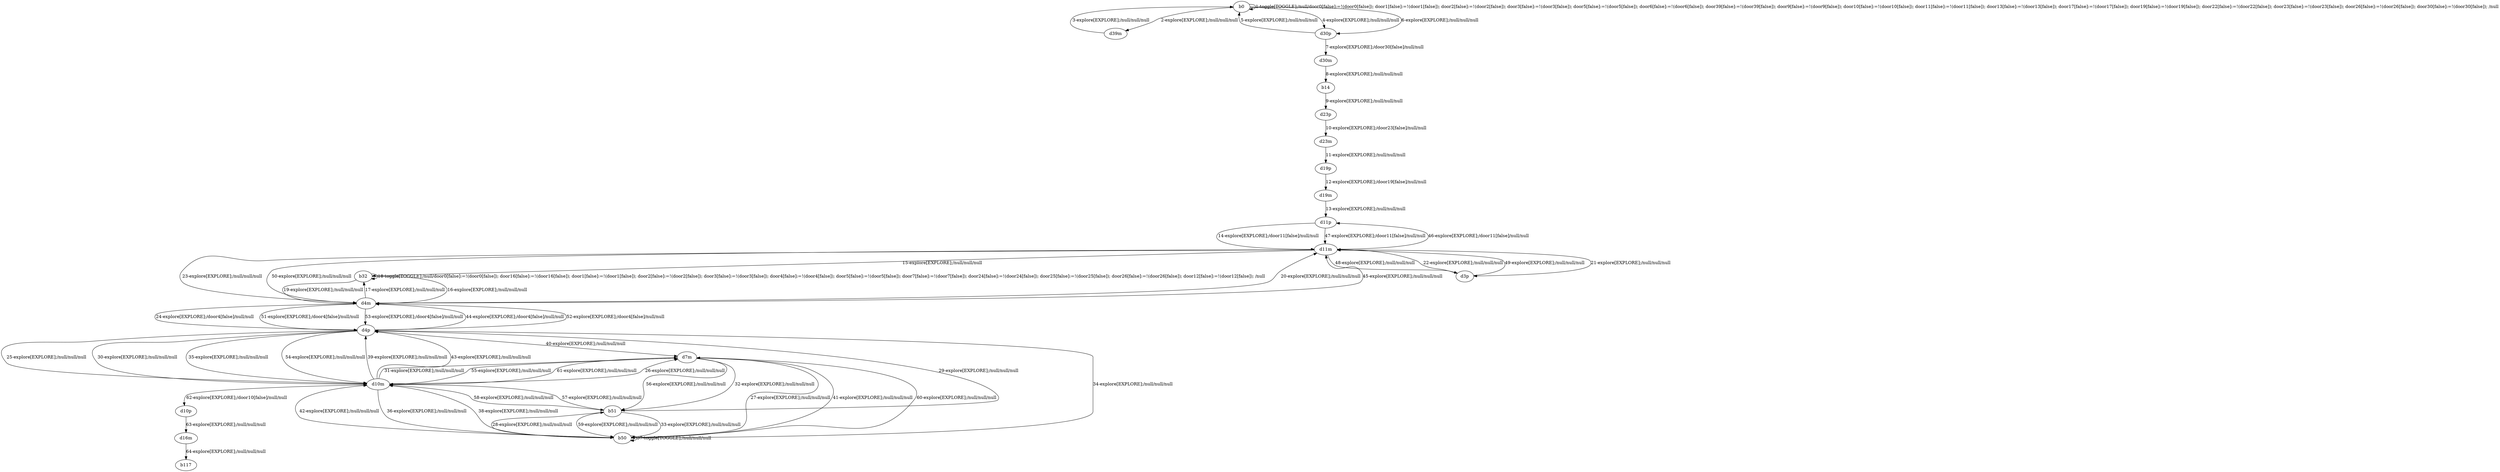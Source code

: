 # Total number of goals covered by this test: 1
# d16m --> b117

digraph g {
"b0" -> "b0" [label = "1-toggle[TOGGLE];/null/door0[false]:=!(door0[false]); door1[false]:=!(door1[false]); door2[false]:=!(door2[false]); door3[false]:=!(door3[false]); door5[false]:=!(door5[false]); door6[false]:=!(door6[false]); door39[false]:=!(door39[false]); door9[false]:=!(door9[false]); door10[false]:=!(door10[false]); door11[false]:=!(door11[false]); door13[false]:=!(door13[false]); door17[false]:=!(door17[false]); door19[false]:=!(door19[false]); door22[false]:=!(door22[false]); door23[false]:=!(door23[false]); door26[false]:=!(door26[false]); door30[false]:=!(door30[false]); /null"];
"b0" -> "d39m" [label = "2-explore[EXPLORE];/null/null/null"];
"d39m" -> "b0" [label = "3-explore[EXPLORE];/null/null/null"];
"b0" -> "d30p" [label = "4-explore[EXPLORE];/null/null/null"];
"d30p" -> "b0" [label = "5-explore[EXPLORE];/null/null/null"];
"b0" -> "d30p" [label = "6-explore[EXPLORE];/null/null/null"];
"d30p" -> "d30m" [label = "7-explore[EXPLORE];/door30[false]/null/null"];
"d30m" -> "b14" [label = "8-explore[EXPLORE];/null/null/null"];
"b14" -> "d23p" [label = "9-explore[EXPLORE];/null/null/null"];
"d23p" -> "d23m" [label = "10-explore[EXPLORE];/door23[false]/null/null"];
"d23m" -> "d19p" [label = "11-explore[EXPLORE];/null/null/null"];
"d19p" -> "d19m" [label = "12-explore[EXPLORE];/door19[false]/null/null"];
"d19m" -> "d11p" [label = "13-explore[EXPLORE];/null/null/null"];
"d11p" -> "d11m" [label = "14-explore[EXPLORE];/door11[false]/null/null"];
"d11m" -> "b32" [label = "15-explore[EXPLORE];/null/null/null"];
"b32" -> "d4m" [label = "16-explore[EXPLORE];/null/null/null"];
"d4m" -> "b32" [label = "17-explore[EXPLORE];/null/null/null"];
"b32" -> "b32" [label = "18-toggle[TOGGLE];/null/door0[false]:=!(door0[false]); door16[false]:=!(door16[false]); door1[false]:=!(door1[false]); door2[false]:=!(door2[false]); door3[false]:=!(door3[false]); door4[false]:=!(door4[false]); door5[false]:=!(door5[false]); door7[false]:=!(door7[false]); door24[false]:=!(door24[false]); door25[false]:=!(door25[false]); door26[false]:=!(door26[false]); door12[false]:=!(door12[false]); /null"];
"b32" -> "d4m" [label = "19-explore[EXPLORE];/null/null/null"];
"d4m" -> "d11m" [label = "20-explore[EXPLORE];/null/null/null"];
"d11m" -> "d3p" [label = "21-explore[EXPLORE];/null/null/null"];
"d3p" -> "d11m" [label = "22-explore[EXPLORE];/null/null/null"];
"d11m" -> "d4m" [label = "23-explore[EXPLORE];/null/null/null"];
"d4m" -> "d4p" [label = "24-explore[EXPLORE];/door4[false]/null/null"];
"d4p" -> "d10m" [label = "25-explore[EXPLORE];/null/null/null"];
"d10m" -> "d7m" [label = "26-explore[EXPLORE];/null/null/null"];
"d7m" -> "b50" [label = "27-explore[EXPLORE];/null/null/null"];
"b50" -> "b51" [label = "28-explore[EXPLORE];/null/null/null"];
"b51" -> "d4p" [label = "29-explore[EXPLORE];/null/null/null"];
"d4p" -> "d10m" [label = "30-explore[EXPLORE];/null/null/null"];
"d10m" -> "d7m" [label = "31-explore[EXPLORE];/null/null/null"];
"d7m" -> "b51" [label = "32-explore[EXPLORE];/null/null/null"];
"b51" -> "b50" [label = "33-explore[EXPLORE];/null/null/null"];
"b50" -> "d4p" [label = "34-explore[EXPLORE];/null/null/null"];
"d4p" -> "d10m" [label = "35-explore[EXPLORE];/null/null/null"];
"d10m" -> "b50" [label = "36-explore[EXPLORE];/null/null/null"];
"b50" -> "b50" [label = "37-toggle[TOGGLE];/null/null/null"];
"b50" -> "d10m" [label = "38-explore[EXPLORE];/null/null/null"];
"d10m" -> "d4p" [label = "39-explore[EXPLORE];/null/null/null"];
"d4p" -> "d7m" [label = "40-explore[EXPLORE];/null/null/null"];
"d7m" -> "b50" [label = "41-explore[EXPLORE];/null/null/null"];
"b50" -> "d10m" [label = "42-explore[EXPLORE];/null/null/null"];
"d10m" -> "d4p" [label = "43-explore[EXPLORE];/null/null/null"];
"d4p" -> "d4m" [label = "44-explore[EXPLORE];/door4[false]/null/null"];
"d4m" -> "d11m" [label = "45-explore[EXPLORE];/null/null/null"];
"d11m" -> "d11p" [label = "46-explore[EXPLORE];/door11[false]/null/null"];
"d11p" -> "d11m" [label = "47-explore[EXPLORE];/door11[false]/null/null"];
"d11m" -> "d3p" [label = "48-explore[EXPLORE];/null/null/null"];
"d3p" -> "d11m" [label = "49-explore[EXPLORE];/null/null/null"];
"d11m" -> "d4m" [label = "50-explore[EXPLORE];/null/null/null"];
"d4m" -> "d4p" [label = "51-explore[EXPLORE];/door4[false]/null/null"];
"d4p" -> "d4m" [label = "52-explore[EXPLORE];/door4[false]/null/null"];
"d4m" -> "d4p" [label = "53-explore[EXPLORE];/door4[false]/null/null"];
"d4p" -> "d10m" [label = "54-explore[EXPLORE];/null/null/null"];
"d10m" -> "d7m" [label = "55-explore[EXPLORE];/null/null/null"];
"d7m" -> "b51" [label = "56-explore[EXPLORE];/null/null/null"];
"b51" -> "d10m" [label = "57-explore[EXPLORE];/null/null/null"];
"d10m" -> "b51" [label = "58-explore[EXPLORE];/null/null/null"];
"b51" -> "b50" [label = "59-explore[EXPLORE];/null/null/null"];
"b50" -> "d7m" [label = "60-explore[EXPLORE];/null/null/null"];
"d7m" -> "d10m" [label = "61-explore[EXPLORE];/null/null/null"];
"d10m" -> "d10p" [label = "62-explore[EXPLORE];/door10[false]/null/null"];
"d10p" -> "d16m" [label = "63-explore[EXPLORE];/null/null/null"];
"d16m" -> "b117" [label = "64-explore[EXPLORE];/null/null/null"];
}